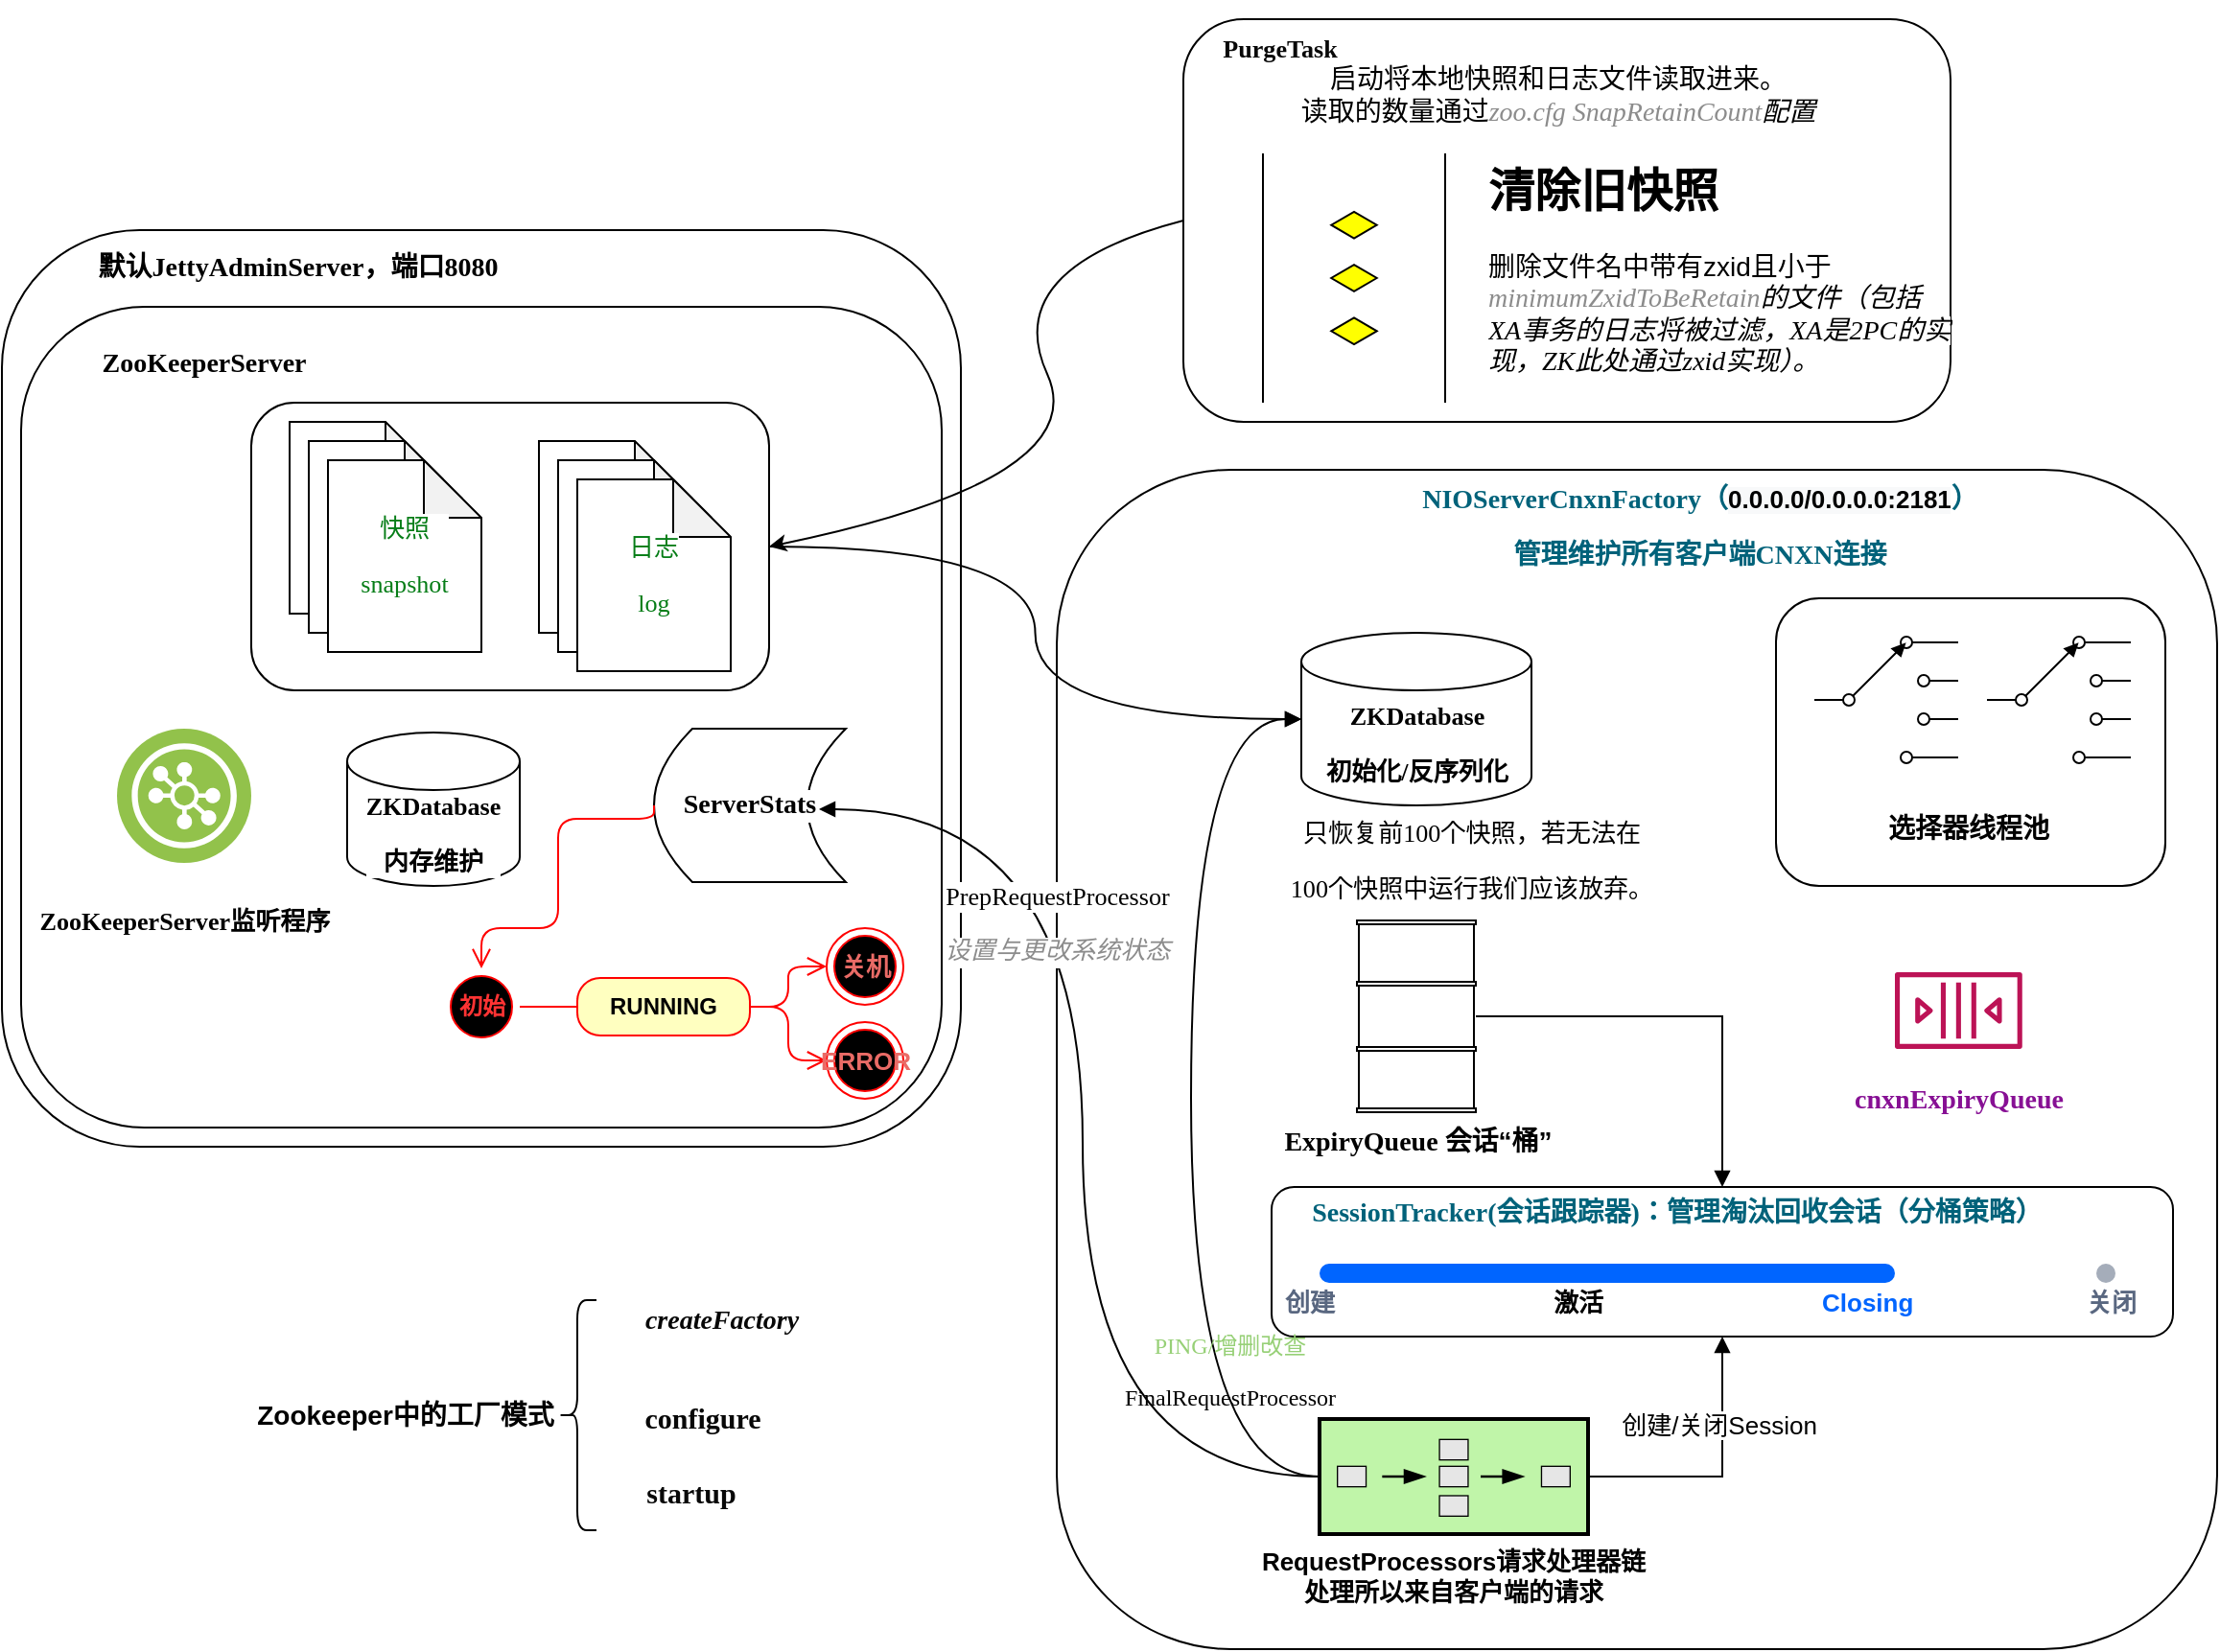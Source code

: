 <mxfile version="13.9.5" type="device"><diagram id="9UYvKCfUz0zAVGTMSsRe" name="第 1 页"><mxGraphModel dx="1422" dy="846" grid="1" gridSize="10" guides="1" tooltips="1" connect="1" arrows="1" fold="1" page="1" pageScale="1" pageWidth="827" pageHeight="1169" math="0" shadow="0"><root><mxCell id="0"/><mxCell id="1" parent="0"/><mxCell id="42EOEcB5aoMgtoPFbEYB-37" value="" style="rounded=1;whiteSpace=wrap;html=1;" parent="1" vertex="1"><mxGeometry x="700" y="325" width="605" height="615" as="geometry"/></mxCell><mxCell id="42EOEcB5aoMgtoPFbEYB-82" value="" style="edgeStyle=orthogonalEdgeStyle;rounded=0;orthogonalLoop=1;jettySize=auto;html=1;startArrow=block;startFill=1;endArrow=none;endFill=0;entryX=1;entryY=0.5;entryDx=0;entryDy=0;entryPerimeter=0;" parent="1" source="42EOEcB5aoMgtoPFbEYB-71" target="42EOEcB5aoMgtoPFbEYB-76" edge="1"><mxGeometry relative="1" as="geometry"><mxPoint x="1047" y="619" as="targetPoint"/></mxGeometry></mxCell><mxCell id="42EOEcB5aoMgtoPFbEYB-71" value="" style="rounded=1;whiteSpace=wrap;html=1;" parent="1" vertex="1"><mxGeometry x="812" y="699" width="470" height="78" as="geometry"/></mxCell><mxCell id="42EOEcB5aoMgtoPFbEYB-45" value="" style="rounded=1;whiteSpace=wrap;html=1;" parent="1" vertex="1"><mxGeometry x="1075" y="392" width="203" height="150" as="geometry"/></mxCell><mxCell id="42EOEcB5aoMgtoPFbEYB-34" value="" style="rounded=1;whiteSpace=wrap;html=1;" parent="1" vertex="1"><mxGeometry x="150" y="200" width="500" height="478" as="geometry"/></mxCell><mxCell id="42EOEcB5aoMgtoPFbEYB-27" value="" style="rounded=1;whiteSpace=wrap;html=1;" parent="1" vertex="1"><mxGeometry x="160" y="240" width="480" height="428" as="geometry"/></mxCell><mxCell id="42EOEcB5aoMgtoPFbEYB-22" value="" style="rounded=1;whiteSpace=wrap;html=1;" parent="1" vertex="1"><mxGeometry x="766" y="90" width="400" height="210" as="geometry"/></mxCell><mxCell id="42EOEcB5aoMgtoPFbEYB-6" value="&lt;font style=&quot;font-size: 14px&quot;&gt;启动将本地快照和日志文件读取进来。&lt;br&gt;读取的数量通过&lt;span style=&quot;color: rgb(140 , 140 , 140) ; font-style: italic ; background-color: rgb(255 , 255 , 255) ; font-family: &amp;#34;jetbrains mono&amp;#34;&quot;&gt;zoo.cfg SnapRetainCount&lt;/span&gt;&lt;span style=&quot;font-style: italic ; background-color: rgb(255 , 255 , 255) ; font-family: &amp;#34;jetbrains mono&amp;#34;&quot;&gt;配置&lt;/span&gt;&lt;/font&gt;" style="text;html=1;align=center;verticalAlign=middle;resizable=0;points=[];autosize=1;" parent="1" vertex="1"><mxGeometry x="806" y="110" width="310" height="40" as="geometry"/></mxCell><mxCell id="42EOEcB5aoMgtoPFbEYB-14" value="" style="rounded=1;whiteSpace=wrap;html=1;" parent="1" vertex="1"><mxGeometry x="280" y="290" width="270" height="150" as="geometry"/></mxCell><mxCell id="42EOEcB5aoMgtoPFbEYB-4" value="" style="shape=note;whiteSpace=wrap;html=1;backgroundOutline=1;darkOpacity=0.05;" parent="1" vertex="1"><mxGeometry x="300" y="300" width="80" height="100" as="geometry"/></mxCell><mxCell id="42EOEcB5aoMgtoPFbEYB-7" value="" style="shape=note;whiteSpace=wrap;html=1;backgroundOutline=1;darkOpacity=0.05;" parent="1" vertex="1"><mxGeometry x="310" y="310" width="80" height="100" as="geometry"/></mxCell><mxCell id="42EOEcB5aoMgtoPFbEYB-8" value="&lt;pre style=&quot;background-color: #ffffff ; color: #080808 ; font-family: &amp;#34;jetbrains mono&amp;#34; ; font-size: 9.8pt&quot;&gt;&lt;span style=&quot;color: #067d17&quot;&gt;快照&lt;/span&gt;&lt;/pre&gt;&lt;pre style=&quot;background-color: #ffffff ; color: #080808 ; font-family: &amp;#34;jetbrains mono&amp;#34; ; font-size: 9.8pt&quot;&gt;&lt;span style=&quot;color: #067d17&quot;&gt;snapshot&lt;/span&gt;&lt;/pre&gt;" style="shape=note;whiteSpace=wrap;html=1;backgroundOutline=1;darkOpacity=0.05;" parent="1" vertex="1"><mxGeometry x="320" y="320" width="80" height="100" as="geometry"/></mxCell><mxCell id="42EOEcB5aoMgtoPFbEYB-11" value="" style="shape=note;whiteSpace=wrap;html=1;backgroundOutline=1;darkOpacity=0.05;" parent="1" vertex="1"><mxGeometry x="430" y="310" width="80" height="100" as="geometry"/></mxCell><mxCell id="42EOEcB5aoMgtoPFbEYB-12" value="" style="shape=note;whiteSpace=wrap;html=1;backgroundOutline=1;darkOpacity=0.05;" parent="1" vertex="1"><mxGeometry x="440" y="320" width="80" height="100" as="geometry"/></mxCell><mxCell id="42EOEcB5aoMgtoPFbEYB-13" value="&lt;pre style=&quot;background-color: #ffffff ; color: #080808 ; font-family: &amp;#34;jetbrains mono&amp;#34; ; font-size: 9.8pt&quot;&gt;&lt;span style=&quot;color: #067d17&quot;&gt;日志&lt;/span&gt;&lt;/pre&gt;&lt;pre style=&quot;background-color: #ffffff ; color: #080808 ; font-family: &amp;#34;jetbrains mono&amp;#34; ; font-size: 9.8pt&quot;&gt;&lt;span style=&quot;color: rgb(6 , 125 , 23) ; font-size: 9.8pt ; white-space: normal&quot;&gt;log&lt;/span&gt;&lt;br&gt;&lt;/pre&gt;" style="shape=note;whiteSpace=wrap;html=1;backgroundOutline=1;darkOpacity=0.05;" parent="1" vertex="1"><mxGeometry x="450" y="330" width="80" height="100" as="geometry"/></mxCell><mxCell id="42EOEcB5aoMgtoPFbEYB-16" value="" style="verticalLabelPosition=bottom;verticalAlign=top;html=1;shape=mxgraph.flowchart.parallel_mode;pointerEvents=1;direction=south;" parent="1" vertex="1"><mxGeometry x="807.5" y="160" width="95" height="130" as="geometry"/></mxCell><mxCell id="42EOEcB5aoMgtoPFbEYB-21" value="&lt;h1&gt;清除旧快照&lt;/h1&gt;&lt;p&gt;&lt;span style=&quot;font-size: 14px&quot;&gt;删除文件名中带有zxid且小于&lt;/span&gt;&lt;span style=&quot;font-size: 14px ; color: rgb(140 , 140 , 140) ; font-style: italic ; background-color: rgb(255 , 255 , 255) ; font-family: &amp;#34;jetbrains mono&amp;#34;&quot;&gt;minimumZxidToBeRetain&lt;/span&gt;&lt;span style=&quot;font-size: 14px ; font-style: italic ; background-color: rgb(255 , 255 , 255) ; font-family: &amp;#34;jetbrains mono&amp;#34;&quot;&gt;的文件（包括XA事务的日志将被过滤，XA是2PC的实现，ZK此处通过zxid实现）。&lt;/span&gt;&lt;br&gt;&lt;/p&gt;" style="text;html=1;strokeColor=none;fillColor=none;spacing=5;spacingTop=-20;whiteSpace=wrap;overflow=hidden;rounded=0;" parent="1" vertex="1"><mxGeometry x="920" y="160" width="250" height="130" as="geometry"/></mxCell><mxCell id="42EOEcB5aoMgtoPFbEYB-23" value="&lt;pre style=&quot;background-color: #ffffff ; color: #080808 ; font-family: &amp;#34;jetbrains mono&amp;#34; ; font-size: 9.8pt&quot;&gt;&lt;b&gt;PurgeTask&lt;/b&gt;&lt;/pre&gt;" style="text;html=1;align=center;verticalAlign=middle;resizable=0;points=[];autosize=1;" parent="1" vertex="1"><mxGeometry x="776" y="80" width="80" height="50" as="geometry"/></mxCell><mxCell id="42EOEcB5aoMgtoPFbEYB-26" value="&lt;pre style=&quot;background-color: rgb(255 , 255 , 255) ; color: rgb(8 , 8 , 8) ; font-family: &amp;#34;jetbrains mono&amp;#34;&quot;&gt;&lt;span style=&quot;color: rgb(0 , 0 , 0)&quot;&gt;&lt;b&gt;&lt;font style=&quot;font-size: 14px&quot;&gt;ZooKeeperServer&lt;/font&gt;&lt;/b&gt;&lt;/span&gt;&lt;/pre&gt;" style="text;html=1;align=center;verticalAlign=middle;resizable=0;points=[];autosize=1;" parent="1" vertex="1"><mxGeometry x="185" y="250" width="140" height="40" as="geometry"/></mxCell><mxCell id="42EOEcB5aoMgtoPFbEYB-28" value="&lt;pre style=&quot;background-color: #ffffff ; color: #080808 ; font-family: &amp;#34;jetbrains mono&amp;#34; ; font-size: 9.8pt&quot;&gt;&lt;span style=&quot;color: #000000&quot;&gt;&lt;b&gt;ZKDatabase&lt;/b&gt;&lt;/span&gt;&lt;/pre&gt;&lt;pre style=&quot;background-color: rgb(255 , 255 , 255) ; font-family: &amp;#34;jetbrains mono&amp;#34; ; font-size: 9.8pt&quot;&gt;&lt;b&gt;内存维护&lt;/b&gt;&lt;/pre&gt;" style="shape=cylinder3;whiteSpace=wrap;html=1;boundedLbl=1;backgroundOutline=1;size=15;" parent="1" vertex="1"><mxGeometry x="330" y="462" width="90" height="80" as="geometry"/></mxCell><mxCell id="42EOEcB5aoMgtoPFbEYB-30" value="&lt;pre style=&quot;background-color: #ffffff ; color: #080808 ; font-family: &amp;#34;jetbrains mono&amp;#34; ; font-size: 9.8pt&quot;&gt;&lt;span style=&quot;color: #000000&quot;&gt;&lt;b&gt;ZooKeeperServer&lt;/b&gt;&lt;/span&gt;&lt;b style=&quot;color: rgb(0 , 0 , 0) ; font-size: 9.8pt ; white-space: nowrap&quot;&gt;监听程序&lt;/b&gt;&lt;/pre&gt;" style="aspect=fixed;perimeter=ellipsePerimeter;html=1;align=center;shadow=0;dashed=0;fontColor=#4277BB;labelBackgroundColor=#ffffff;fontSize=12;spacingTop=3;image;image=img/lib/ibm/vpc/LoadBalancerListener.svg;" parent="1" vertex="1"><mxGeometry x="210" y="460" width="70" height="70" as="geometry"/></mxCell><mxCell id="42EOEcB5aoMgtoPFbEYB-33" value="&lt;pre style=&quot;background-color: rgb(255 , 255 , 255) ; color: rgb(8 , 8 , 8) ; font-family: &amp;#34;jetbrains mono&amp;#34;&quot;&gt;&lt;span style=&quot;color: rgb(0 , 0 , 0)&quot;&gt;&lt;b&gt;&lt;font style=&quot;font-size: 14px&quot;&gt;ServerStats&lt;/font&gt;&lt;/b&gt;&lt;/span&gt;&lt;/pre&gt;" style="shape=dataStorage;whiteSpace=wrap;html=1;fixedSize=1;" parent="1" vertex="1"><mxGeometry x="490" y="460" width="100" height="80" as="geometry"/></mxCell><mxCell id="42EOEcB5aoMgtoPFbEYB-35" value="&lt;pre style=&quot;background-color: rgb(255 , 255 , 255)&quot;&gt;&lt;font&gt;&lt;span style=&quot;color: rgb(0 , 0 , 0) ; font-family: &amp;#34;jetbrains mono&amp;#34; ; font-size: 14px&quot;&gt;&lt;b&gt;默认&lt;/b&gt;&lt;/span&gt;&lt;font face=&quot;jetbrains mono&quot;&gt;&lt;span style=&quot;font-size: 14px&quot;&gt;&lt;b&gt;JettyAdminServer&lt;/b&gt;&lt;/span&gt;&lt;/font&gt;&lt;span style=&quot;color: rgb(0 , 0 , 0) ; font-family: &amp;#34;jetbrains mono&amp;#34; ; font-size: 14px&quot;&gt;&lt;b&gt;，端口8080&lt;/b&gt;&lt;/span&gt;&lt;/font&gt;&lt;/pre&gt;" style="text;html=1;align=center;verticalAlign=middle;resizable=0;points=[];autosize=1;" parent="1" vertex="1"><mxGeometry x="179" y="200" width="250" height="40" as="geometry"/></mxCell><mxCell id="42EOEcB5aoMgtoPFbEYB-36" value="" style="curved=1;endArrow=classic;html=1;exitX=0;exitY=0.5;exitDx=0;exitDy=0;entryX=1;entryY=0.5;entryDx=0;entryDy=0;" parent="1" source="42EOEcB5aoMgtoPFbEYB-22" target="42EOEcB5aoMgtoPFbEYB-14" edge="1"><mxGeometry width="50" height="50" relative="1" as="geometry"><mxPoint x="675" y="310" as="sourcePoint"/><mxPoint x="725" y="260" as="targetPoint"/><Array as="points"><mxPoint x="670" y="220"/><mxPoint x="720" y="330"/></Array></mxGeometry></mxCell><mxCell id="42EOEcB5aoMgtoPFbEYB-38" value="&lt;pre style=&quot;background-color: rgb(255 , 255 , 255) ; color: rgb(8 , 8 , 8) ; font-family: &amp;#34;jetbrains mono&amp;#34;&quot;&gt;&lt;pre style=&quot;font-family: &amp;#34;jetbrains mono&amp;#34;&quot;&gt;&lt;span style=&quot;color: rgb(0 , 98 , 122)&quot;&gt;&lt;b&gt;&lt;font style=&quot;font-size: 14px&quot;&gt;NIOServerCnxnFactory（&lt;/font&gt;&lt;/b&gt;&lt;/span&gt;&lt;b style=&quot;color: rgb(0 , 0 , 0) ; font-family: &amp;#34;helvetica&amp;#34; ; background-color: rgb(248 , 249 , 250)&quot;&gt;&lt;font style=&quot;font-size: 13px&quot;&gt;0.0.0.0/0.0.0.0:2181&lt;/font&gt;&lt;/b&gt;&lt;b style=&quot;color: rgb(0 , 98 , 122)&quot;&gt;&lt;font style=&quot;font-size: 14px&quot;&gt;）&lt;/font&gt;&lt;/b&gt;&lt;/pre&gt;&lt;pre style=&quot;font-family: &amp;#34;jetbrains mono&amp;#34;&quot;&gt;&lt;b style=&quot;color: rgb(0 , 98 , 122)&quot;&gt;&lt;font style=&quot;font-size: 14px&quot;&gt;管理维护所有客户端CNXN连接&lt;/font&gt;&lt;/b&gt;&lt;/pre&gt;&lt;/pre&gt;" style="text;html=1;align=center;verticalAlign=middle;resizable=0;points=[];autosize=1;" parent="1" vertex="1"><mxGeometry x="875" y="320" width="320" height="70" as="geometry"/></mxCell><mxCell id="42EOEcB5aoMgtoPFbEYB-41" value="&lt;pre style=&quot;background-color: rgb(255 , 255 , 255) ; color: rgb(8 , 8 , 8) ; font-family: &amp;#34;jetbrains mono&amp;#34;&quot;&gt;&lt;span style=&quot;color: rgb(135 , 16 , 148)&quot;&gt;&lt;b&gt;&lt;font style=&quot;font-size: 14px&quot;&gt;cnxnExpiryQueue&lt;/font&gt;&lt;/b&gt;&lt;/span&gt;&lt;/pre&gt;" style="outlineConnect=0;fontColor=#232F3E;gradientColor=none;fillColor=#BC1356;strokeColor=none;dashed=0;verticalLabelPosition=bottom;verticalAlign=top;align=center;html=1;fontSize=12;fontStyle=0;aspect=fixed;pointerEvents=1;shape=mxgraph.aws4.queue;" parent="1" vertex="1"><mxGeometry x="1137" y="587" width="66.38" height="40" as="geometry"/></mxCell><mxCell id="42EOEcB5aoMgtoPFbEYB-44" value="" style="pointerEvents=1;verticalLabelPosition=bottom;shadow=0;dashed=0;align=center;html=1;verticalAlign=top;shape=mxgraph.electrical.electro-mechanical.selector_switch;" parent="1" vertex="1"><mxGeometry x="1185" y="412" width="75" height="66" as="geometry"/></mxCell><mxCell id="42EOEcB5aoMgtoPFbEYB-46" value="&lt;span style=&quot;font-size: 14px&quot;&gt;&lt;b&gt;选择器线程池&lt;/b&gt;&lt;/span&gt;" style="text;html=1;align=center;verticalAlign=middle;resizable=0;points=[];autosize=1;" parent="1" vertex="1"><mxGeometry x="1125" y="502" width="100" height="20" as="geometry"/></mxCell><mxCell id="42EOEcB5aoMgtoPFbEYB-47" value="" style="pointerEvents=1;verticalLabelPosition=bottom;shadow=0;dashed=0;align=center;html=1;verticalAlign=top;shape=mxgraph.electrical.electro-mechanical.selector_switch;" parent="1" vertex="1"><mxGeometry x="1095" y="412" width="75" height="66" as="geometry"/></mxCell><mxCell id="42EOEcB5aoMgtoPFbEYB-48" value="&lt;pre style=&quot;background-color: #ffffff ; color: #080808 ; font-family: &amp;#34;jetbrains mono&amp;#34; ; font-size: 9.8pt&quot;&gt;&lt;span style=&quot;color: #000000&quot;&gt;&lt;b&gt;ZKDatabase&lt;/b&gt;&lt;/span&gt;&lt;/pre&gt;&lt;pre style=&quot;background-color: rgb(255 , 255 , 255) ; font-family: &amp;#34;jetbrains mono&amp;#34; ; font-size: 9.8pt&quot;&gt;&lt;b&gt;初始化/反序列化&lt;/b&gt;&lt;/pre&gt;" style="shape=cylinder3;whiteSpace=wrap;html=1;boundedLbl=1;backgroundOutline=1;size=15;" parent="1" vertex="1"><mxGeometry x="827.5" y="410" width="120" height="90" as="geometry"/></mxCell><mxCell id="42EOEcB5aoMgtoPFbEYB-51" value="" style="endArrow=none;html=1;exitX=0;exitY=0.5;exitDx=0;exitDy=0;entryX=1;entryY=0.5;entryDx=0;entryDy=0;exitPerimeter=0;endFill=0;startArrow=block;startFill=1;edgeStyle=orthogonalEdgeStyle;curved=1;" parent="1" source="42EOEcB5aoMgtoPFbEYB-48" target="42EOEcB5aoMgtoPFbEYB-14" edge="1"><mxGeometry width="50" height="50" relative="1" as="geometry"><mxPoint x="776" y="205" as="sourcePoint"/><mxPoint x="570" y="297" as="targetPoint"/></mxGeometry></mxCell><mxCell id="42EOEcB5aoMgtoPFbEYB-52" value="&lt;pre style=&quot;background-color: rgb(255 , 255 , 255) ; font-family: &amp;#34;jetbrains mono&amp;#34; ; font-size: 9.8pt&quot;&gt;只恢复前100个快照，若无法在&lt;/pre&gt;&lt;font face=&quot;jetbrains mono&quot;&gt;&lt;span style=&quot;font-size: 13.067px&quot;&gt;100个快照中运行我们应该放弃。&lt;/span&gt;&lt;/font&gt;" style="text;html=1;align=center;verticalAlign=middle;resizable=0;points=[];autosize=1;" parent="1" vertex="1"><mxGeometry x="811" y="492" width="210" height="60" as="geometry"/></mxCell><mxCell id="42EOEcB5aoMgtoPFbEYB-53" value="" style="fillColor=#0065FF;strokeColor=none;shadow=0;rounded=1;arcSize=50" parent="1" vertex="1"><mxGeometry x="837" y="739" width="300" height="10" as="geometry"/></mxCell><mxCell id="42EOEcB5aoMgtoPFbEYB-54" value="&lt;b&gt;&lt;font style=&quot;font-size: 13px&quot;&gt;创建&lt;/font&gt;&lt;/b&gt;" style="html=1;fillColor=none;strokeColor=none;fontSize=11;align=left;fontColor=#596780;whiteSpace=wrap;" parent="1" vertex="1"><mxGeometry x="817" y="749" width="60" height="20" as="geometry"/></mxCell><mxCell id="42EOEcB5aoMgtoPFbEYB-55" value="&lt;b&gt;&lt;font style=&quot;font-size: 13px&quot;&gt;激活&lt;/font&gt;&lt;/b&gt;" style="html=1;fillColor=none;strokeColor=none;fontSize=11;align=left;fontColor=#000000;whiteSpace=wrap;" parent="1" vertex="1"><mxGeometry x="957" y="749" width="90" height="20" as="geometry"/></mxCell><mxCell id="42EOEcB5aoMgtoPFbEYB-56" value="&lt;b&gt;&lt;font style=&quot;font-size: 13px&quot;&gt;Closing&lt;/font&gt;&lt;/b&gt;" style="html=1;fillColor=none;strokeColor=none;fontSize=11;align=left;fontColor=#0065FF;whiteSpace=wrap;" parent="1" vertex="1"><mxGeometry x="1097" y="749" width="70" height="20" as="geometry"/></mxCell><mxCell id="42EOEcB5aoMgtoPFbEYB-57" value="&lt;b&gt;&lt;font style=&quot;font-size: 13px&quot;&gt;关闭&lt;/font&gt;&lt;/b&gt;" style="html=1;fillColor=none;strokeColor=none;fontSize=11;align=left;fontColor=#596780;whiteSpace=wrap;" parent="1" vertex="1"><mxGeometry x="1235" y="749" width="70" height="20" as="geometry"/></mxCell><mxCell id="42EOEcB5aoMgtoPFbEYB-58" value="" style="shape=ellipse;fillColor=#A5ADBA;strokeColor=none;shadow=0" parent="1" vertex="1"><mxGeometry x="1242" y="739" width="10" height="10" as="geometry"/></mxCell><mxCell id="42EOEcB5aoMgtoPFbEYB-72" value="&lt;pre style=&quot;background-color: rgb(255 , 255 , 255)&quot;&gt;&lt;pre&gt;&lt;span style=&quot;color: rgb(0 , 98 , 122) ; font-family: &amp;#34;jetbrains mono&amp;#34;&quot;&gt;&lt;b&gt;&lt;font style=&quot;font-size: 14px&quot;&gt;SessionTracker(&lt;/font&gt;&lt;/b&gt;&lt;/span&gt;&lt;b style=&quot;font-size: 14px ; color: rgb(0 , 98 , 122) ; font-family: &amp;#34;jetbrains mono&amp;#34;&quot;&gt;会话跟踪器&lt;/b&gt;&lt;b style=&quot;color: rgb(0 , 98 , 122) ; font-family: &amp;#34;jetbrains mono&amp;#34;&quot;&gt;&lt;font style=&quot;font-size: 14px&quot;&gt;)：&lt;/font&gt;&lt;/b&gt;&lt;b style=&quot;color: rgb(0 , 98 , 122) ; font-family: &amp;#34;jetbrains mono&amp;#34;&quot;&gt;&lt;font style=&quot;font-size: 14px&quot;&gt;管理&lt;/font&gt;&lt;/b&gt;&lt;b style=&quot;color: rgb(0 , 98 , 122) ; font-family: &amp;#34;jetbrains mono&amp;#34;&quot;&gt;&lt;font style=&quot;font-size: 14px&quot;&gt;淘汰回收&lt;/font&gt;&lt;/b&gt;&lt;b style=&quot;color: rgb(0 , 98 , 122) ; font-family: &amp;#34;jetbrains mono&amp;#34;&quot;&gt;&lt;font style=&quot;font-size: 14px&quot;&gt;会话（分桶策略）&lt;/font&gt;&lt;/b&gt;&lt;/pre&gt;&lt;/pre&gt;" style="text;html=1;align=center;verticalAlign=middle;resizable=0;points=[];autosize=1;" parent="1" vertex="1"><mxGeometry x="818" y="693" width="410" height="40" as="geometry"/></mxCell><mxCell id="42EOEcB5aoMgtoPFbEYB-76" value="&lt;b style=&quot;font-size: 14px&quot;&gt;&lt;span style=&quot;background-color: rgb(255 , 255 , 255) ; font-family: &amp;#34;jetbrains mono&amp;#34;&quot;&gt;ExpiryQueue&amp;nbsp;&lt;/span&gt;&lt;font style=&quot;font-size: 14px&quot;&gt;会话“桶”&lt;/font&gt;&lt;/b&gt;" style="shape=mxgraph.pid.vessels.barrel,_drum;html=1;pointerEvents=1;align=center;verticalLabelPosition=bottom;verticalAlign=top;dashed=0;" parent="1" vertex="1"><mxGeometry x="856.5" y="560" width="62" height="100" as="geometry"/></mxCell><mxCell id="42EOEcB5aoMgtoPFbEYB-83" value="&lt;font color=&quot;#ff3333&quot;&gt;&lt;b&gt;初始&lt;/b&gt;&lt;/font&gt;" style="ellipse;html=1;shape=startState;fillColor=#000000;strokeColor=#ff0000;" parent="1" vertex="1"><mxGeometry x="380" y="585" width="40" height="40" as="geometry"/></mxCell><mxCell id="42EOEcB5aoMgtoPFbEYB-84" value="" style="edgeStyle=orthogonalEdgeStyle;html=1;verticalAlign=bottom;endArrow=open;endSize=8;strokeColor=#ff0000;" parent="1" source="42EOEcB5aoMgtoPFbEYB-83" edge="1"><mxGeometry relative="1" as="geometry"><mxPoint x="460" y="605" as="targetPoint"/></mxGeometry></mxCell><mxCell id="42EOEcB5aoMgtoPFbEYB-85" value="&lt;b&gt;RUNNING&lt;/b&gt;" style="rounded=1;whiteSpace=wrap;html=1;arcSize=40;fontColor=#000000;fillColor=#ffffc0;strokeColor=#ff0000;" parent="1" vertex="1"><mxGeometry x="450" y="590" width="90" height="30" as="geometry"/></mxCell><mxCell id="42EOEcB5aoMgtoPFbEYB-86" value="" style="edgeStyle=orthogonalEdgeStyle;html=1;verticalAlign=bottom;endArrow=open;endSize=8;strokeColor=#ff0000;entryX=0;entryY=0.5;entryDx=0;entryDy=0;" parent="1" source="42EOEcB5aoMgtoPFbEYB-85" target="42EOEcB5aoMgtoPFbEYB-87" edge="1"><mxGeometry relative="1" as="geometry"><mxPoint x="590" y="605" as="targetPoint"/></mxGeometry></mxCell><mxCell id="42EOEcB5aoMgtoPFbEYB-87" value="&lt;b&gt;&lt;font color=&quot;#ea6b66&quot; style=&quot;font-size: 13px&quot;&gt;关机&lt;/font&gt;&lt;/b&gt;" style="ellipse;html=1;shape=endState;fillColor=#000000;strokeColor=#ff0000;" parent="1" vertex="1"><mxGeometry x="580" y="564" width="40" height="40" as="geometry"/></mxCell><mxCell id="42EOEcB5aoMgtoPFbEYB-90" value="" style="edgeStyle=orthogonalEdgeStyle;html=1;verticalAlign=bottom;endArrow=open;endSize=8;strokeColor=#ff0000;entryX=0;entryY=0.5;entryDx=0;entryDy=0;exitX=1;exitY=0.5;exitDx=0;exitDy=0;" parent="1" source="42EOEcB5aoMgtoPFbEYB-85" target="42EOEcB5aoMgtoPFbEYB-91" edge="1"><mxGeometry relative="1" as="geometry"><mxPoint x="590" y="654" as="targetPoint"/><mxPoint x="550" y="654" as="sourcePoint"/></mxGeometry></mxCell><mxCell id="42EOEcB5aoMgtoPFbEYB-91" value="&lt;font color=&quot;#ea6b66&quot;&gt;&lt;span style=&quot;font-size: 13px&quot;&gt;&lt;b&gt;ERROR&lt;/b&gt;&lt;/span&gt;&lt;/font&gt;" style="ellipse;html=1;shape=endState;fillColor=#000000;strokeColor=#ff0000;" parent="1" vertex="1"><mxGeometry x="580" y="613" width="40" height="40" as="geometry"/></mxCell><mxCell id="42EOEcB5aoMgtoPFbEYB-97" value="" style="edgeStyle=orthogonalEdgeStyle;html=1;verticalAlign=bottom;endArrow=open;endSize=8;strokeColor=#ff0000;exitX=0;exitY=0.5;exitDx=0;exitDy=0;" parent="1" source="42EOEcB5aoMgtoPFbEYB-33" target="42EOEcB5aoMgtoPFbEYB-83" edge="1"><mxGeometry relative="1" as="geometry"><mxPoint x="610" y="649" as="targetPoint"/><mxPoint x="560" y="615" as="sourcePoint"/><Array as="points"><mxPoint x="440" y="507"/><mxPoint x="440" y="564"/><mxPoint x="400" y="564"/></Array></mxGeometry></mxCell><mxCell id="42EOEcB5aoMgtoPFbEYB-101" value="" style="edgeStyle=orthogonalEdgeStyle;rounded=0;orthogonalLoop=1;jettySize=auto;html=1;startArrow=block;startFill=1;endArrow=none;endFill=0;fontSize=13;exitX=0.5;exitY=1;exitDx=0;exitDy=0;entryX=1;entryY=0.5;entryDx=0;entryDy=0;entryPerimeter=0;" parent="1" source="42EOEcB5aoMgtoPFbEYB-71" target="42EOEcB5aoMgtoPFbEYB-98" edge="1"><mxGeometry relative="1" as="geometry"><mxPoint x="1048" y="870" as="targetPoint"/></mxGeometry></mxCell><mxCell id="42EOEcB5aoMgtoPFbEYB-102" value="创建/关闭Session" style="edgeLabel;html=1;align=center;verticalAlign=middle;resizable=0;points=[];fontSize=13;" parent="42EOEcB5aoMgtoPFbEYB-101" vertex="1" connectable="0"><mxGeometry x="-0.357" y="-2" relative="1" as="geometry"><mxPoint as="offset"/></mxGeometry></mxCell><mxCell id="42EOEcB5aoMgtoPFbEYB-107" value="" style="edgeStyle=orthogonalEdgeStyle;rounded=0;orthogonalLoop=1;jettySize=auto;html=1;startArrow=block;startFill=1;endArrow=none;endFill=0;fontSize=13;exitX=0;exitY=0.5;exitDx=0;exitDy=0;exitPerimeter=0;entryX=0;entryY=0.5;entryDx=0;entryDy=0;entryPerimeter=0;curved=1;" parent="1" source="42EOEcB5aoMgtoPFbEYB-48" target="42EOEcB5aoMgtoPFbEYB-98" edge="1"><mxGeometry relative="1" as="geometry"><mxPoint x="747" y="850" as="targetPoint"/><Array as="points"><mxPoint x="770" y="455"/><mxPoint x="770" y="850"/></Array></mxGeometry></mxCell><mxCell id="42EOEcB5aoMgtoPFbEYB-110" value="&lt;pre style=&quot;font-family: &amp;#34;jetbrains mono&amp;#34; ; font-size: 12px&quot;&gt;&lt;br&gt;&lt;/pre&gt;" style="edgeLabel;html=1;align=center;verticalAlign=middle;resizable=0;points=[];fontSize=13;fontColor=#97D077;" parent="42EOEcB5aoMgtoPFbEYB-107" vertex="1" connectable="0"><mxGeometry x="0.341" y="7" relative="1" as="geometry"><mxPoint x="33" y="34.5" as="offset"/></mxGeometry></mxCell><mxCell id="42EOEcB5aoMgtoPFbEYB-108" value="&lt;pre style=&quot;font-family: &amp;#34;jetbrains mono&amp;#34; ; font-size: 12px&quot;&gt;&lt;br&gt;&lt;/pre&gt;" style="edgeLabel;html=1;align=center;verticalAlign=middle;resizable=0;points=[];fontSize=13;fontColor=#97D077;" parent="42EOEcB5aoMgtoPFbEYB-107" vertex="1" connectable="0"><mxGeometry x="0.265" y="3" relative="1" as="geometry"><mxPoint x="27" y="72.5" as="offset"/></mxGeometry></mxCell><mxCell id="42EOEcB5aoMgtoPFbEYB-109" value="&lt;pre style=&quot;color: rgb(8 , 8 , 8) ; font-family: &amp;#34;jetbrains mono&amp;#34; ; font-size: 9.8pt&quot;&gt;&lt;br&gt;&lt;/pre&gt;" style="edgeLabel;html=1;align=center;verticalAlign=middle;resizable=0;points=[];fontSize=13;fontColor=#97D077;" parent="42EOEcB5aoMgtoPFbEYB-107" vertex="1" connectable="0"><mxGeometry x="0.251" y="6" relative="1" as="geometry"><mxPoint x="44" y="99.5" as="offset"/></mxGeometry></mxCell><mxCell id="42EOEcB5aoMgtoPFbEYB-98" value="RequestProcessors请求处理器链&#10;处理所以来自客户端的请求&#10;" style="strokeWidth=2;outlineConnect=0;dashed=0;align=center;fontSize=13;fillColor=#c0f5a9;verticalLabelPosition=bottom;verticalAlign=top;shape=mxgraph.eip.composed_message_processor;fontStyle=1" parent="1" vertex="1"><mxGeometry x="837" y="820" width="140" height="60" as="geometry"/></mxCell><mxCell id="42EOEcB5aoMgtoPFbEYB-111" value="&lt;pre style=&quot;font-family: &amp;#34;jetbrains mono&amp;#34; ; font-size: 12px&quot;&gt;PING/增删改查&lt;/pre&gt;&lt;pre style=&quot;font-family: &amp;#34;jetbrains mono&amp;#34; ; font-size: 12px&quot;&gt;&lt;pre style=&quot;color: rgb(8 , 8 , 8) ; font-family: &amp;#34;jetbrains mono&amp;#34;&quot;&gt;&lt;span style=&quot;color: rgb(0 , 0 , 0)&quot;&gt;FinalRequestProcessor&lt;/span&gt;&lt;/pre&gt;&lt;/pre&gt;" style="text;html=1;align=center;verticalAlign=middle;resizable=0;points=[];autosize=1;fontSize=13;fontColor=#97D077;" parent="1" vertex="1"><mxGeometry x="720" y="760" width="140" height="70" as="geometry"/></mxCell><mxCell id="42EOEcB5aoMgtoPFbEYB-112" value="" style="rounded=0;orthogonalLoop=1;jettySize=auto;html=1;startArrow=block;startFill=1;endArrow=none;endFill=0;fontSize=13;exitX=0.86;exitY=0.525;exitDx=0;exitDy=0;entryX=0;entryY=0.5;entryDx=0;entryDy=0;entryPerimeter=0;edgeStyle=orthogonalEdgeStyle;curved=1;exitPerimeter=0;" parent="1" source="42EOEcB5aoMgtoPFbEYB-33" target="42EOEcB5aoMgtoPFbEYB-98" edge="1"><mxGeometry relative="1" as="geometry"><mxPoint x="837.5" y="465" as="sourcePoint"/><mxPoint x="847" y="860" as="targetPoint"/></mxGeometry></mxCell><mxCell id="42EOEcB5aoMgtoPFbEYB-113" value="&lt;pre style=&quot;font-family: &amp;#34;jetbrains mono&amp;#34; ; font-size: 12px&quot;&gt;&lt;br&gt;&lt;/pre&gt;" style="edgeLabel;html=1;align=center;verticalAlign=middle;resizable=0;points=[];fontSize=13;fontColor=#97D077;" parent="42EOEcB5aoMgtoPFbEYB-112" vertex="1" connectable="0"><mxGeometry x="0.341" y="7" relative="1" as="geometry"><mxPoint x="33" y="34.5" as="offset"/></mxGeometry></mxCell><mxCell id="42EOEcB5aoMgtoPFbEYB-114" value="&lt;pre style=&quot;font-family: &amp;#34;jetbrains mono&amp;#34; ; font-size: 12px&quot;&gt;&lt;br&gt;&lt;/pre&gt;" style="edgeLabel;html=1;align=center;verticalAlign=middle;resizable=0;points=[];fontSize=13;fontColor=#97D077;" parent="42EOEcB5aoMgtoPFbEYB-112" vertex="1" connectable="0"><mxGeometry x="0.265" y="3" relative="1" as="geometry"><mxPoint x="27" y="72.5" as="offset"/></mxGeometry></mxCell><mxCell id="42EOEcB5aoMgtoPFbEYB-115" value="&lt;pre style=&quot;color: rgb(8 , 8 , 8) ; font-family: &amp;#34;jetbrains mono&amp;#34; ; font-size: 9.8pt&quot;&gt;&lt;br&gt;&lt;/pre&gt;" style="edgeLabel;html=1;align=center;verticalAlign=middle;resizable=0;points=[];fontSize=13;fontColor=#97D077;" parent="42EOEcB5aoMgtoPFbEYB-112" vertex="1" connectable="0"><mxGeometry x="0.251" y="6" relative="1" as="geometry"><mxPoint x="44" y="99.5" as="offset"/></mxGeometry></mxCell><mxCell id="42EOEcB5aoMgtoPFbEYB-117" value="&lt;pre style=&quot;color: rgb(8 , 8 , 8) ; font-family: &amp;#34;jetbrains mono&amp;#34; ; font-size: 9.8pt&quot;&gt;&lt;br&gt;&lt;/pre&gt;" style="edgeLabel;html=1;align=center;verticalAlign=middle;resizable=0;points=[];fontSize=13;fontColor=#97D077;" parent="42EOEcB5aoMgtoPFbEYB-112" vertex="1" connectable="0"><mxGeometry x="-0.289" y="-8" relative="1" as="geometry"><mxPoint y="1" as="offset"/></mxGeometry></mxCell><mxCell id="42EOEcB5aoMgtoPFbEYB-118" value="&lt;pre style=&quot;color: rgb(8 , 8 , 8) ; font-family: &amp;#34;jetbrains mono&amp;#34; ; font-size: 9.8pt&quot;&gt;&lt;pre style=&quot;background-color: rgb(255 , 255 , 255) ; font-family: &amp;#34;jetbrains mono&amp;#34; ; font-size: 9.8pt&quot;&gt;&lt;span style=&quot;color: rgb(0 , 0 , 0) ; font-size: 9.8pt ; white-space: nowrap&quot;&gt;PrepRequestProcessor&lt;/span&gt;&lt;br&gt;&lt;/pre&gt;&lt;/pre&gt;&lt;pre style=&quot;color: rgb(8 , 8 , 8) ; font-family: &amp;#34;jetbrains mono&amp;#34; ; font-size: 9.8pt&quot;&gt;&lt;pre style=&quot;background-color: rgb(255 , 255 , 255) ; font-family: &amp;#34;courier new&amp;#34; ; font-size: 9.8pt&quot;&gt;&lt;span style=&quot;color: #8c8c8c ; font-style: italic&quot;&gt;设置与更改系统状态&lt;/span&gt;&lt;/pre&gt;&lt;/pre&gt;" style="text;html=1;align=center;verticalAlign=middle;resizable=0;points=[];autosize=1;fontSize=13;fontColor=#97D077;" parent="1" vertex="1"><mxGeometry x="620" y="522" width="160" height="80" as="geometry"/></mxCell><mxCell id="i_yQxNS_LHpsnZejwHg6-2" value="&lt;b&gt;&lt;font style=&quot;font-size: 14px&quot;&gt;Zookeeper中的工厂模式&lt;/font&gt;&lt;/b&gt;" style="text;html=1;align=center;verticalAlign=middle;resizable=0;points=[];autosize=1;" parent="1" vertex="1"><mxGeometry x="275" y="808" width="170" height="20" as="geometry"/></mxCell><mxCell id="i_yQxNS_LHpsnZejwHg6-3" value="" style="shape=curlyBracket;whiteSpace=wrap;html=1;rounded=1;" parent="1" vertex="1"><mxGeometry x="440" y="758" width="20" height="120" as="geometry"/></mxCell><mxCell id="i_yQxNS_LHpsnZejwHg6-5" value="&lt;pre style=&quot;background-color: rgb(255 , 255 , 255) ; color: rgb(8 , 8 , 8) ; font-family: &amp;#34;jetbrains mono&amp;#34;&quot;&gt;&lt;span style=&quot;font-style: italic&quot;&gt;&lt;b&gt;&lt;font style=&quot;font-size: 14px&quot;&gt;createFactory&lt;/font&gt;&lt;/b&gt;&lt;/span&gt;&lt;/pre&gt;" style="text;html=1;align=center;verticalAlign=middle;resizable=0;points=[];autosize=1;" parent="1" vertex="1"><mxGeometry x="470" y="749" width="110" height="40" as="geometry"/></mxCell><mxCell id="i_yQxNS_LHpsnZejwHg6-6" value="&lt;pre style=&quot;background-color: rgb(255 , 255 , 255) ; color: rgb(8 , 8 , 8) ; font-family: &amp;#34;jetbrains mono&amp;#34;&quot;&gt;&lt;pre style=&quot;font-family: &amp;#34;jetbrains mono&amp;#34;&quot;&gt;&lt;b&gt;&lt;font style=&quot;font-size: 15px&quot;&gt;configure&lt;/font&gt;&lt;/b&gt;&lt;/pre&gt;&lt;/pre&gt;" style="text;html=1;align=center;verticalAlign=middle;resizable=0;points=[];autosize=1;" parent="1" vertex="1"><mxGeometry x="470" y="799" width="90" height="40" as="geometry"/></mxCell><mxCell id="i_yQxNS_LHpsnZejwHg6-7" value="&lt;pre style=&quot;background-color: rgb(255 , 255 , 255) ; color: rgb(8 , 8 , 8) ; font-family: &amp;#34;jetbrains mono&amp;#34;&quot;&gt;&lt;font style=&quot;font-size: 15px&quot;&gt;&lt;b&gt;startup&lt;/b&gt;&lt;/font&gt;&lt;/pre&gt;" style="text;html=1;align=center;verticalAlign=middle;resizable=0;points=[];autosize=1;" parent="1" vertex="1"><mxGeometry x="474" y="838" width="70" height="40" as="geometry"/></mxCell></root></mxGraphModel></diagram></mxfile>